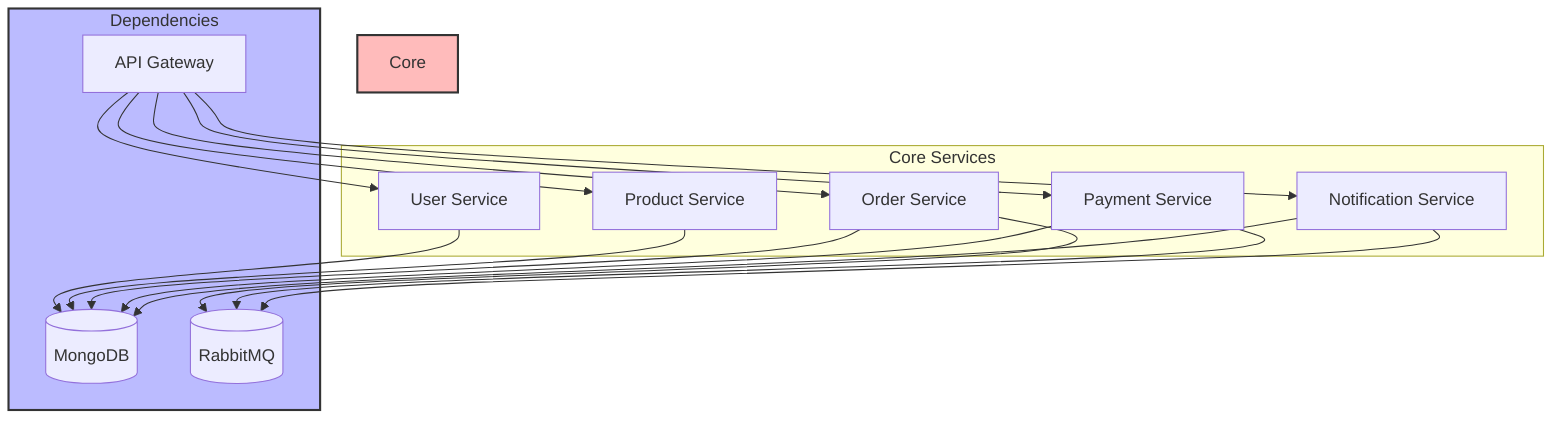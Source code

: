 graph TB
    subgraph Core Services
        User[User Service]
        Product[Product Service]
        Order[Order Service]
        Payment[Payment Service]
        Notification[Notification Service]
    end

    subgraph Dependencies
        MongoDB[(MongoDB)]
        RabbitMQ[(RabbitMQ)]
        Gateway[API Gateway]
    end

    User --> MongoDB
    Product --> MongoDB
    Order --> MongoDB
    Payment --> MongoDB
    Notification --> MongoDB

    Order --> RabbitMQ
    Payment --> RabbitMQ
    Notification --> RabbitMQ

    Gateway --> User
    Gateway --> Product
    Gateway --> Order
    Gateway --> Payment
    Gateway --> Notification

    style Core fill:#fbb,stroke:#333,stroke-width:2px
    style Dependencies fill:#bbf,stroke:#333,stroke-width:2px